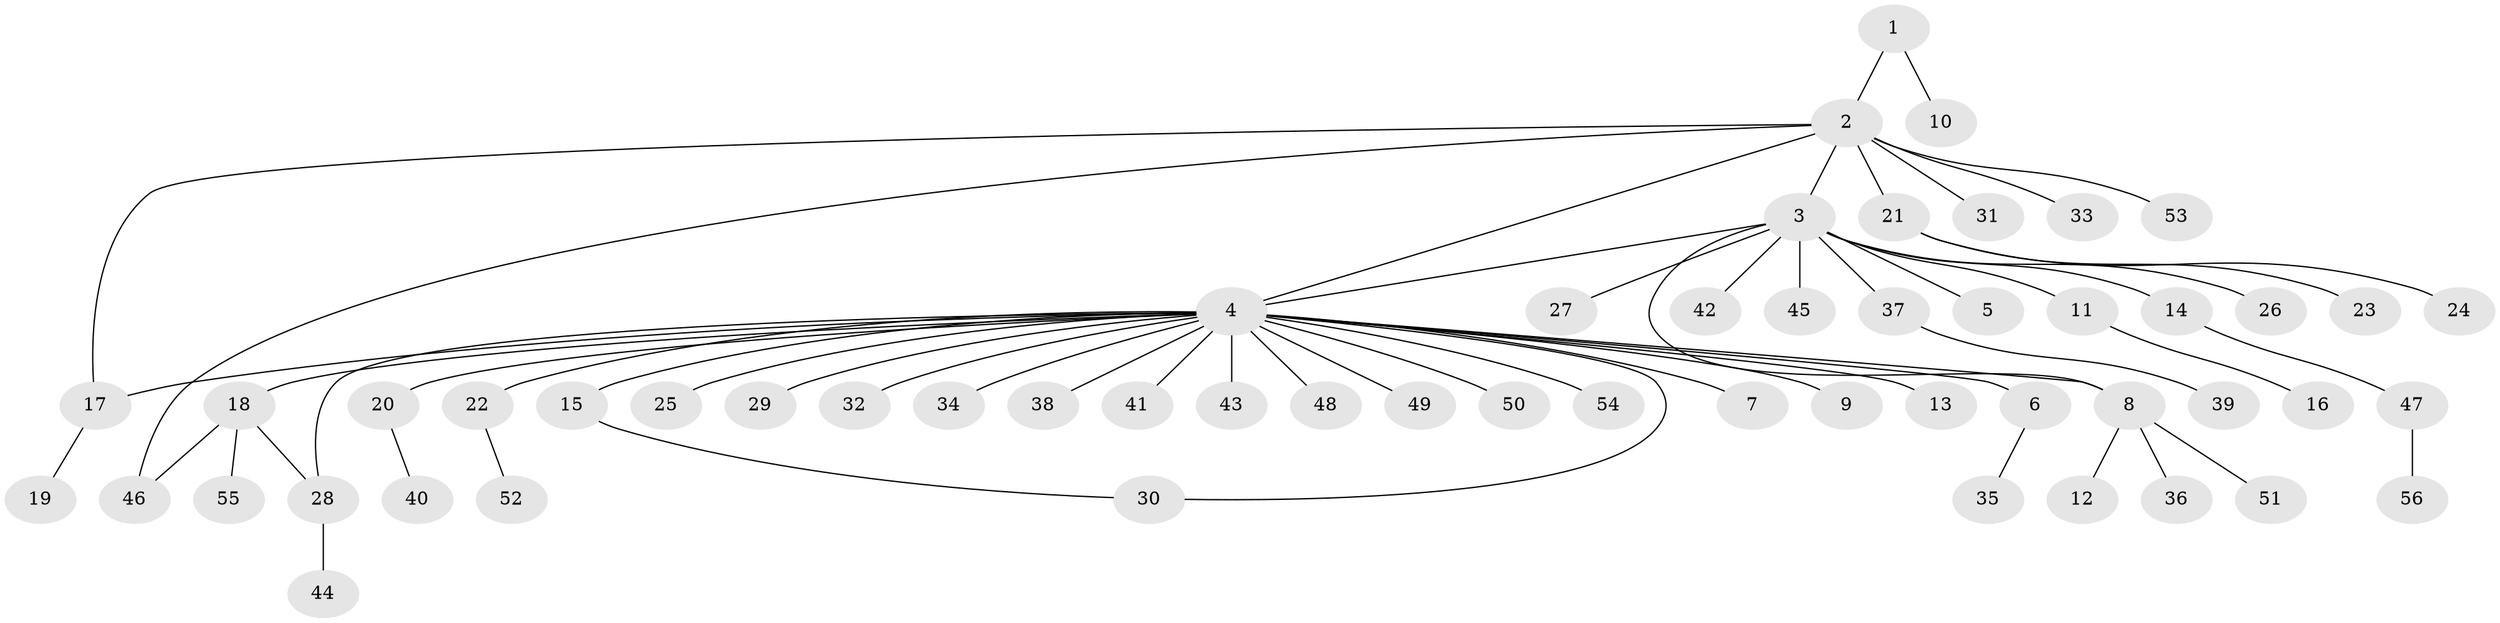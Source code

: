// coarse degree distribution, {10: 0.024390243902439025, 2: 0.0975609756097561, 1: 0.7804878048780488, 8: 0.024390243902439025, 4: 0.04878048780487805, 22: 0.024390243902439025}
// Generated by graph-tools (version 1.1) at 2025/36/03/04/25 23:36:45]
// undirected, 56 vertices, 61 edges
graph export_dot {
  node [color=gray90,style=filled];
  1;
  2;
  3;
  4;
  5;
  6;
  7;
  8;
  9;
  10;
  11;
  12;
  13;
  14;
  15;
  16;
  17;
  18;
  19;
  20;
  21;
  22;
  23;
  24;
  25;
  26;
  27;
  28;
  29;
  30;
  31;
  32;
  33;
  34;
  35;
  36;
  37;
  38;
  39;
  40;
  41;
  42;
  43;
  44;
  45;
  46;
  47;
  48;
  49;
  50;
  51;
  52;
  53;
  54;
  55;
  56;
  1 -- 2;
  1 -- 10;
  2 -- 3;
  2 -- 4;
  2 -- 17;
  2 -- 21;
  2 -- 31;
  2 -- 33;
  2 -- 46;
  2 -- 53;
  3 -- 4;
  3 -- 5;
  3 -- 8;
  3 -- 11;
  3 -- 14;
  3 -- 26;
  3 -- 27;
  3 -- 37;
  3 -- 42;
  3 -- 45;
  4 -- 6;
  4 -- 7;
  4 -- 8;
  4 -- 9;
  4 -- 13;
  4 -- 15;
  4 -- 17;
  4 -- 18;
  4 -- 20;
  4 -- 22;
  4 -- 25;
  4 -- 28;
  4 -- 29;
  4 -- 30;
  4 -- 32;
  4 -- 34;
  4 -- 38;
  4 -- 41;
  4 -- 43;
  4 -- 48;
  4 -- 49;
  4 -- 50;
  4 -- 54;
  6 -- 35;
  8 -- 12;
  8 -- 36;
  8 -- 51;
  11 -- 16;
  14 -- 47;
  15 -- 30;
  17 -- 19;
  18 -- 28;
  18 -- 46;
  18 -- 55;
  20 -- 40;
  21 -- 23;
  21 -- 24;
  22 -- 52;
  28 -- 44;
  37 -- 39;
  47 -- 56;
}
